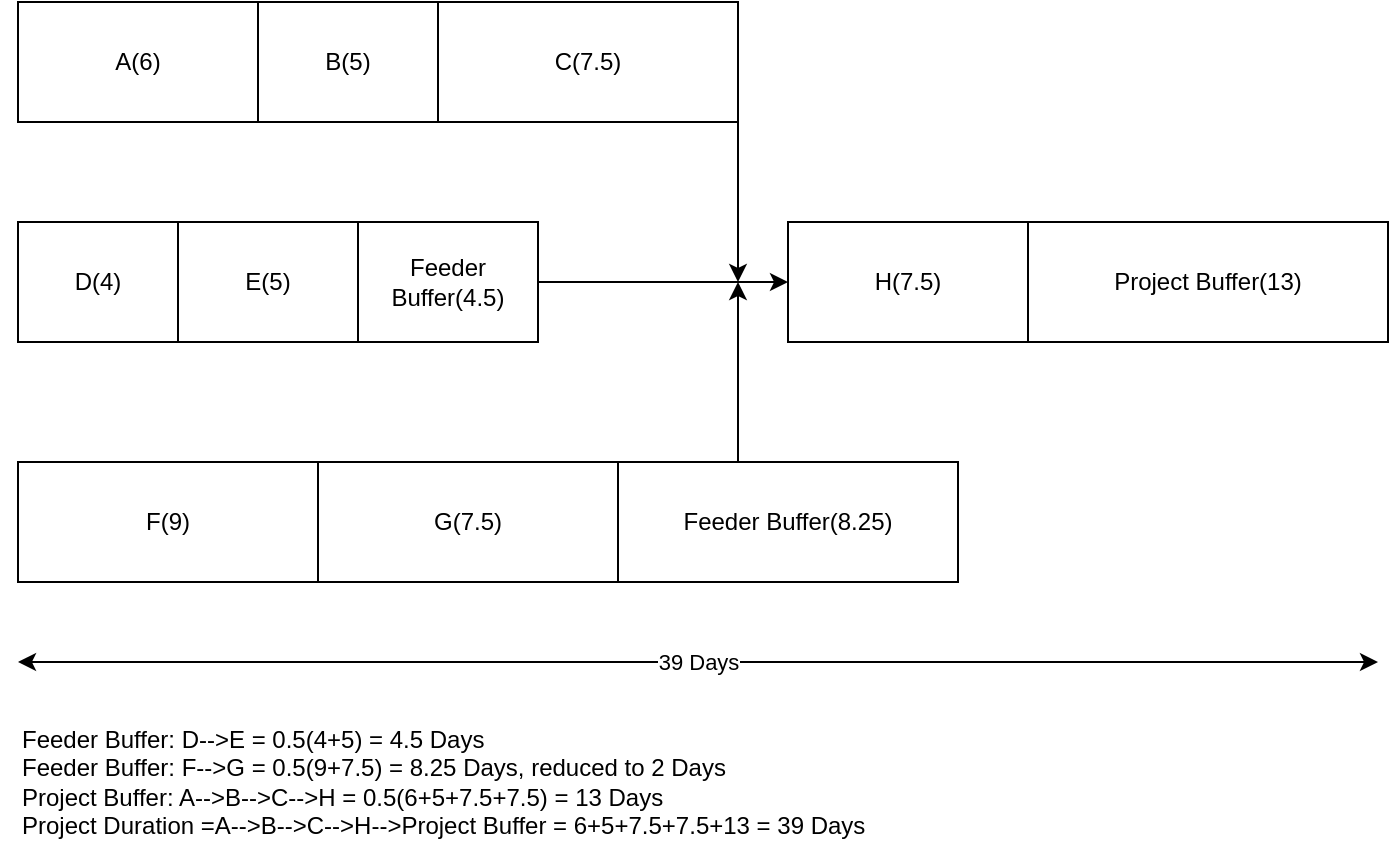 <mxfile version="20.5.3" type="github">
  <diagram id="DdX1kL4qmvZ2XI6oVMMT" name="Page-1">
    <mxGraphModel dx="1038" dy="547" grid="1" gridSize="10" guides="1" tooltips="1" connect="1" arrows="1" fold="1" page="1" pageScale="1" pageWidth="1169" pageHeight="827" math="0" shadow="0">
      <root>
        <mxCell id="0" />
        <mxCell id="1" parent="0" />
        <mxCell id="r4koNpmlbyy3BlKFXyoA-2" value="A(6)" style="rounded=0;whiteSpace=wrap;html=1;" vertex="1" parent="1">
          <mxGeometry x="80" y="110" width="120" height="60" as="geometry" />
        </mxCell>
        <mxCell id="r4koNpmlbyy3BlKFXyoA-4" value="B(5)" style="rounded=0;whiteSpace=wrap;html=1;" vertex="1" parent="1">
          <mxGeometry x="200" y="110" width="90" height="60" as="geometry" />
        </mxCell>
        <mxCell id="r4koNpmlbyy3BlKFXyoA-5" value="C(7.5)" style="rounded=0;whiteSpace=wrap;html=1;" vertex="1" parent="1">
          <mxGeometry x="290" y="110" width="150" height="60" as="geometry" />
        </mxCell>
        <mxCell id="r4koNpmlbyy3BlKFXyoA-6" value="D(4)" style="rounded=0;whiteSpace=wrap;html=1;" vertex="1" parent="1">
          <mxGeometry x="80" y="220" width="80" height="60" as="geometry" />
        </mxCell>
        <mxCell id="r4koNpmlbyy3BlKFXyoA-7" value="E(5)" style="rounded=0;whiteSpace=wrap;html=1;" vertex="1" parent="1">
          <mxGeometry x="160" y="220" width="90" height="60" as="geometry" />
        </mxCell>
        <mxCell id="r4koNpmlbyy3BlKFXyoA-8" value="Feeder Buffer(4.5)" style="rounded=0;whiteSpace=wrap;html=1;" vertex="1" parent="1">
          <mxGeometry x="250" y="220" width="90" height="60" as="geometry" />
        </mxCell>
        <mxCell id="r4koNpmlbyy3BlKFXyoA-9" value="F(9)" style="rounded=0;whiteSpace=wrap;html=1;" vertex="1" parent="1">
          <mxGeometry x="80" y="340" width="150" height="60" as="geometry" />
        </mxCell>
        <mxCell id="r4koNpmlbyy3BlKFXyoA-11" value="G(7.5)" style="rounded=0;whiteSpace=wrap;html=1;" vertex="1" parent="1">
          <mxGeometry x="230" y="340" width="150" height="60" as="geometry" />
        </mxCell>
        <mxCell id="r4koNpmlbyy3BlKFXyoA-12" value="Feeder Buffer(8.25)" style="rounded=0;whiteSpace=wrap;html=1;" vertex="1" parent="1">
          <mxGeometry x="380" y="340" width="170" height="60" as="geometry" />
        </mxCell>
        <mxCell id="r4koNpmlbyy3BlKFXyoA-13" value="H(7.5)" style="rounded=0;whiteSpace=wrap;html=1;" vertex="1" parent="1">
          <mxGeometry x="465" y="220" width="120" height="60" as="geometry" />
        </mxCell>
        <mxCell id="r4koNpmlbyy3BlKFXyoA-14" value="Project Buffer(13)" style="rounded=0;whiteSpace=wrap;html=1;" vertex="1" parent="1">
          <mxGeometry x="585" y="220" width="180" height="60" as="geometry" />
        </mxCell>
        <mxCell id="r4koNpmlbyy3BlKFXyoA-16" value="" style="endArrow=classic;html=1;rounded=0;exitX=1;exitY=0.5;exitDx=0;exitDy=0;" edge="1" parent="1" source="r4koNpmlbyy3BlKFXyoA-5">
          <mxGeometry width="50" height="50" relative="1" as="geometry">
            <mxPoint x="490" y="400" as="sourcePoint" />
            <mxPoint x="440" y="250" as="targetPoint" />
          </mxGeometry>
        </mxCell>
        <mxCell id="r4koNpmlbyy3BlKFXyoA-17" value="" style="endArrow=classic;html=1;rounded=0;exitX=1;exitY=0.5;exitDx=0;exitDy=0;entryX=0;entryY=0.5;entryDx=0;entryDy=0;" edge="1" parent="1" source="r4koNpmlbyy3BlKFXyoA-8" target="r4koNpmlbyy3BlKFXyoA-13">
          <mxGeometry width="50" height="50" relative="1" as="geometry">
            <mxPoint x="490" y="400" as="sourcePoint" />
            <mxPoint x="540" y="350" as="targetPoint" />
          </mxGeometry>
        </mxCell>
        <mxCell id="r4koNpmlbyy3BlKFXyoA-18" value="" style="endArrow=classic;html=1;rounded=0;" edge="1" parent="1">
          <mxGeometry width="50" height="50" relative="1" as="geometry">
            <mxPoint x="440" y="340" as="sourcePoint" />
            <mxPoint x="440" y="250" as="targetPoint" />
          </mxGeometry>
        </mxCell>
        <mxCell id="r4koNpmlbyy3BlKFXyoA-19" value="39 Days" style="endArrow=classic;startArrow=classic;html=1;rounded=0;" edge="1" parent="1">
          <mxGeometry width="50" height="50" relative="1" as="geometry">
            <mxPoint x="80" y="440" as="sourcePoint" />
            <mxPoint x="760" y="440" as="targetPoint" />
          </mxGeometry>
        </mxCell>
        <mxCell id="r4koNpmlbyy3BlKFXyoA-20" value="Feeder Buffer: D--&amp;gt;E = 0.5(4+5) = 4.5 Days&lt;br&gt;Feeder Buffer: F--&amp;gt;G = 0.5(9+7.5) = 8.25 Days, reduced to 2 Days&lt;br&gt;Project Buffer: A--&amp;gt;B--&amp;gt;C--&amp;gt;H = 0.5(6+5+7.5+7.5) = 13 Days&lt;br&gt;Project Duration =A--&amp;gt;B--&amp;gt;C--&amp;gt;H--&amp;gt;Project Buffer = 6+5+7.5+7.5+13 = 39 Days" style="text;html=1;strokeColor=none;fillColor=none;align=left;verticalAlign=middle;whiteSpace=wrap;rounded=0;" vertex="1" parent="1">
          <mxGeometry x="80" y="470" width="450" height="60" as="geometry" />
        </mxCell>
      </root>
    </mxGraphModel>
  </diagram>
</mxfile>
